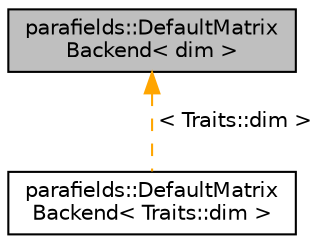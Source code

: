 digraph "parafields::DefaultMatrixBackend&lt; dim &gt;"
{
 // LATEX_PDF_SIZE
  edge [fontname="Helvetica",fontsize="10",labelfontname="Helvetica",labelfontsize="10"];
  node [fontname="Helvetica",fontsize="10",shape=record];
  Node1 [label="parafields::DefaultMatrix\lBackend\< dim \>",height=0.2,width=0.4,color="black", fillcolor="grey75", style="filled", fontcolor="black",tooltip="Default matrix backend for dim > 1."];
  Node1 -> Node2 [dir="back",color="orange",fontsize="10",style="dashed",label=" \< Traits::dim \>" ,fontname="Helvetica"];
  Node2 [label="parafields::DefaultMatrix\lBackend\< Traits::dim \>",height=0.2,width=0.4,color="black", fillcolor="white", style="filled",URL="$a00994.html",tooltip=" "];
}

